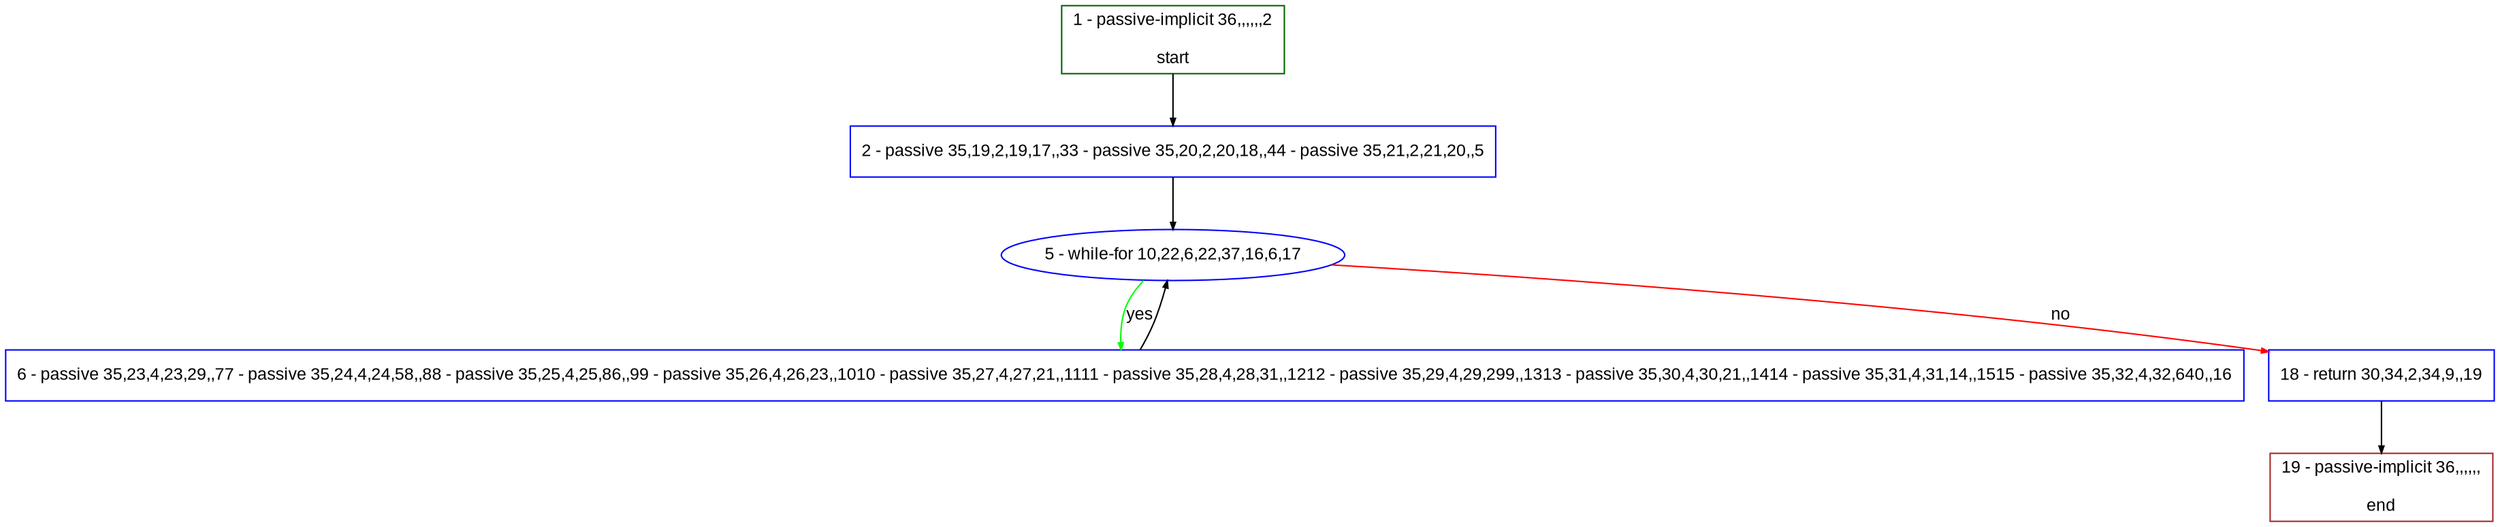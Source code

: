 digraph "" {
  graph [pack="true", label="", fontsize="12", packmode="clust", fontname="Arial", fillcolor="#FFFFCC", bgcolor="white", style="rounded,filled", compound="true"];
  node [node_initialized="no", label="", color="grey", fontsize="12", fillcolor="white", fontname="Arial", style="filled", shape="rectangle", compound="true", fixedsize="false"];
  edge [fontcolor="black", arrowhead="normal", arrowtail="none", arrowsize="0.5", ltail="", label="", color="black", fontsize="12", lhead="", fontname="Arial", dir="forward", compound="true"];
  __N1 [label="2 - passive 35,19,2,19,17,,33 - passive 35,20,2,20,18,,44 - passive 35,21,2,21,20,,5", color="#0000ff", fillcolor="#ffffff", style="filled", shape="box"];
  __N2 [label="1 - passive-implicit 36,,,,,,2\n\nstart", color="#006400", fillcolor="#ffffff", style="filled", shape="box"];
  __N3 [label="5 - while-for 10,22,6,22,37,16,6,17", color="#0000ff", fillcolor="#ffffff", style="filled", shape="oval"];
  __N4 [label="6 - passive 35,23,4,23,29,,77 - passive 35,24,4,24,58,,88 - passive 35,25,4,25,86,,99 - passive 35,26,4,26,23,,1010 - passive 35,27,4,27,21,,1111 - passive 35,28,4,28,31,,1212 - passive 35,29,4,29,299,,1313 - passive 35,30,4,30,21,,1414 - passive 35,31,4,31,14,,1515 - passive 35,32,4,32,640,,16", color="#0000ff", fillcolor="#ffffff", style="filled", shape="box"];
  __N5 [label="18 - return 30,34,2,34,9,,19", color="#0000ff", fillcolor="#ffffff", style="filled", shape="box"];
  __N6 [label="19 - passive-implicit 36,,,,,,\n\nend", color="#a52a2a", fillcolor="#ffffff", style="filled", shape="box"];
  __N2 -> __N1 [arrowhead="normal", arrowtail="none", color="#000000", label="", dir="forward"];
  __N1 -> __N3 [arrowhead="normal", arrowtail="none", color="#000000", label="", dir="forward"];
  __N3 -> __N4 [arrowhead="normal", arrowtail="none", color="#00ff00", label="yes", dir="forward"];
  __N4 -> __N3 [arrowhead="normal", arrowtail="none", color="#000000", label="", dir="forward"];
  __N3 -> __N5 [arrowhead="normal", arrowtail="none", color="#ff0000", label="no", dir="forward"];
  __N5 -> __N6 [arrowhead="normal", arrowtail="none", color="#000000", label="", dir="forward"];
}
